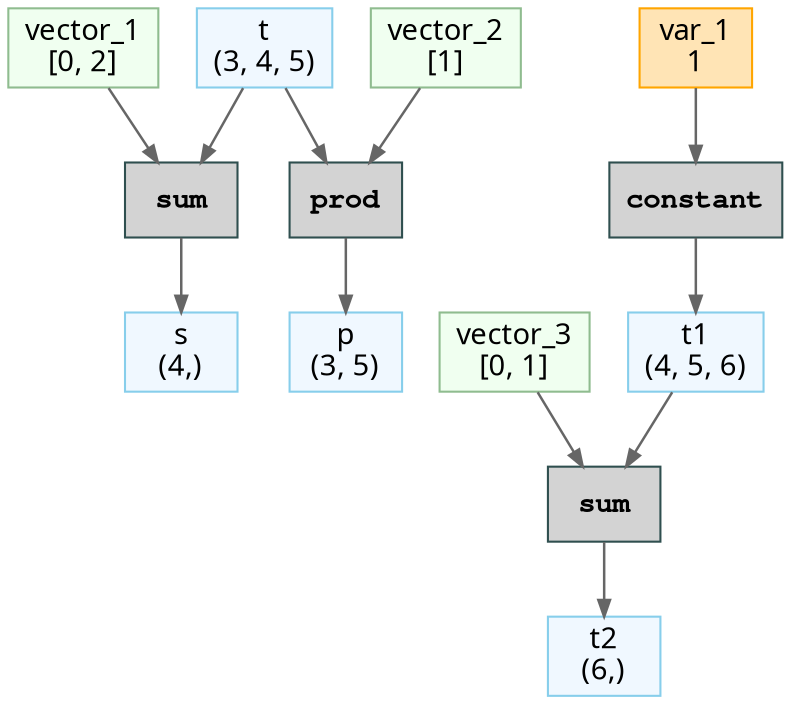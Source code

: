 // Computational Graph
digraph {
	rankdir=TB
	node [shape=record]
	124690717936416 [label="t
(3, 4, 5)" color=skyblue fillcolor=aliceblue fontname="Sans-Serif" labeljust=l shape=box style=filled]
	124689026191840 [label="s
(4,)" color=skyblue fillcolor=aliceblue fontname="Sans-Serif" labeljust=l shape=box style=filled]
	124688742603248 [label="vector_1
[0, 2]" color=darkseagreen fillcolor=honeydew fontname="Sans-Serif" labeljust=l shape=box style=filled]
	124688742602864 [label=sum color=darkslategray fillcolor=lightgray fontname="Courier Bold" labeljust=l shape=box style=filled]
	124688742603104 [label="p
(3, 5)" color=skyblue fillcolor=aliceblue fontname="Sans-Serif" labeljust=l shape=box style=filled]
	124688742603392 [label="vector_2
[1]" color=darkseagreen fillcolor=honeydew fontname="Sans-Serif" labeljust=l shape=box style=filled]
	124688742603440 [label=prod color=darkslategray fillcolor=lightgray fontname="Courier Bold" labeljust=l shape=box style=filled]
	124690717935984 [label="t1
(4, 5, 6)" color=skyblue fillcolor=aliceblue fontname="Sans-Serif" labeljust=l shape=box style=filled]
	124688742603872 [label=constant color=darkslategray fillcolor=lightgray fontname="Courier Bold" labeljust=l shape=box style=filled]
	124688742603632 [label="var_1
1" color=orange fillcolor=moccasin fontname="Sans-Serif" labeljust=l shape=box style=filled]
	124688742603584 [label="t2
(6,)" color=skyblue fillcolor=aliceblue fontname="Sans-Serif" labeljust=l shape=box style=filled]
	124688742604112 [label="vector_3
[0, 1]" color=darkseagreen fillcolor=honeydew fontname="Sans-Serif" labeljust=l shape=box style=filled]
	124688742603920 [label=sum color=darkslategray fillcolor=lightgray fontname="Courier Bold" labeljust=l shape=box style=filled]
	124688742602864 -> 124689026191840 [arrowsize=0.8 color=gray40 penwidth=1.2]
	124690717936416 -> 124688742602864 [arrowsize=0.8 color=gray40 penwidth=1.2]
	124688742603248 -> 124688742602864 [arrowsize=0.8 color=gray40 penwidth=1.2]
	124688742603440 -> 124688742603104 [arrowsize=0.8 color=gray40 penwidth=1.2]
	124690717936416 -> 124688742603440 [arrowsize=0.8 color=gray40 penwidth=1.2]
	124688742603392 -> 124688742603440 [arrowsize=0.8 color=gray40 penwidth=1.2]
	124688742603872 -> 124690717935984 [arrowsize=0.8 color=gray40 penwidth=1.2]
	124688742603632 -> 124688742603872 [arrowsize=0.8 color=gray40 penwidth=1.2]
	124688742603920 -> 124688742603584 [arrowsize=0.8 color=gray40 penwidth=1.2]
	124690717935984 -> 124688742603920 [arrowsize=0.8 color=gray40 penwidth=1.2]
	124688742604112 -> 124688742603920 [arrowsize=0.8 color=gray40 penwidth=1.2]
}

